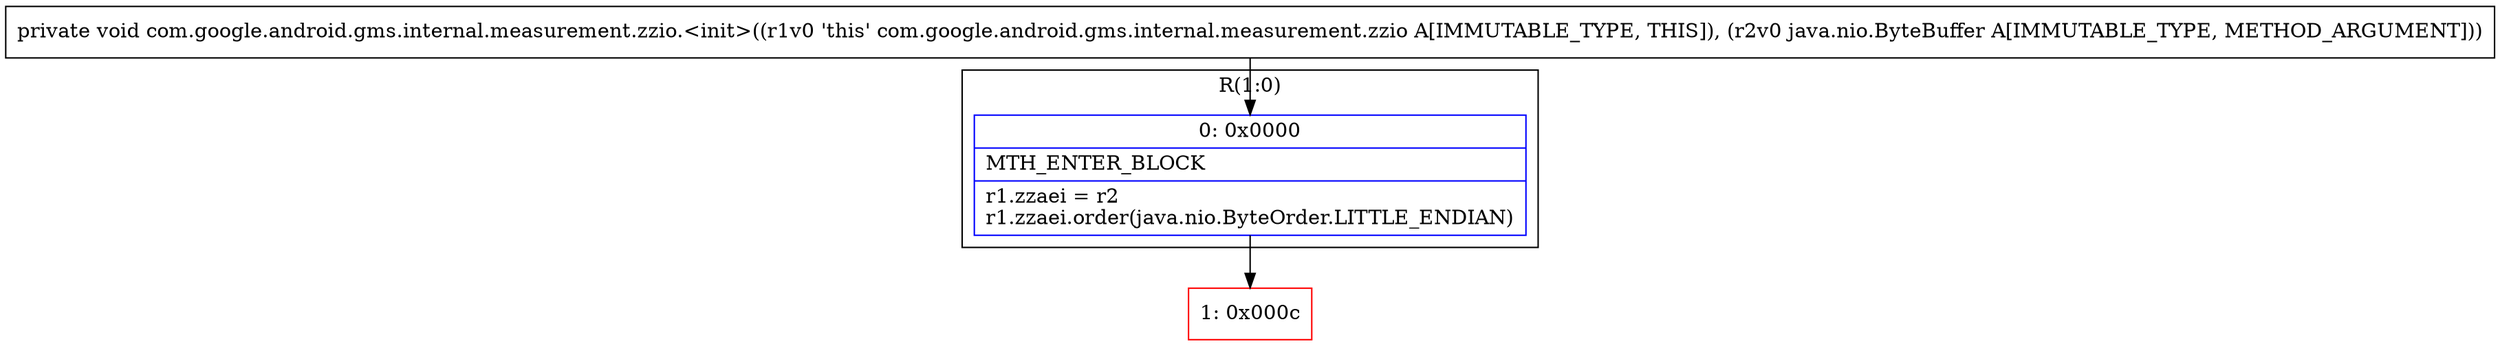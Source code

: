 digraph "CFG forcom.google.android.gms.internal.measurement.zzio.\<init\>(Ljava\/nio\/ByteBuffer;)V" {
subgraph cluster_Region_1014600200 {
label = "R(1:0)";
node [shape=record,color=blue];
Node_0 [shape=record,label="{0\:\ 0x0000|MTH_ENTER_BLOCK\l|r1.zzaei = r2\lr1.zzaei.order(java.nio.ByteOrder.LITTLE_ENDIAN)\l}"];
}
Node_1 [shape=record,color=red,label="{1\:\ 0x000c}"];
MethodNode[shape=record,label="{private void com.google.android.gms.internal.measurement.zzio.\<init\>((r1v0 'this' com.google.android.gms.internal.measurement.zzio A[IMMUTABLE_TYPE, THIS]), (r2v0 java.nio.ByteBuffer A[IMMUTABLE_TYPE, METHOD_ARGUMENT])) }"];
MethodNode -> Node_0;
Node_0 -> Node_1;
}

